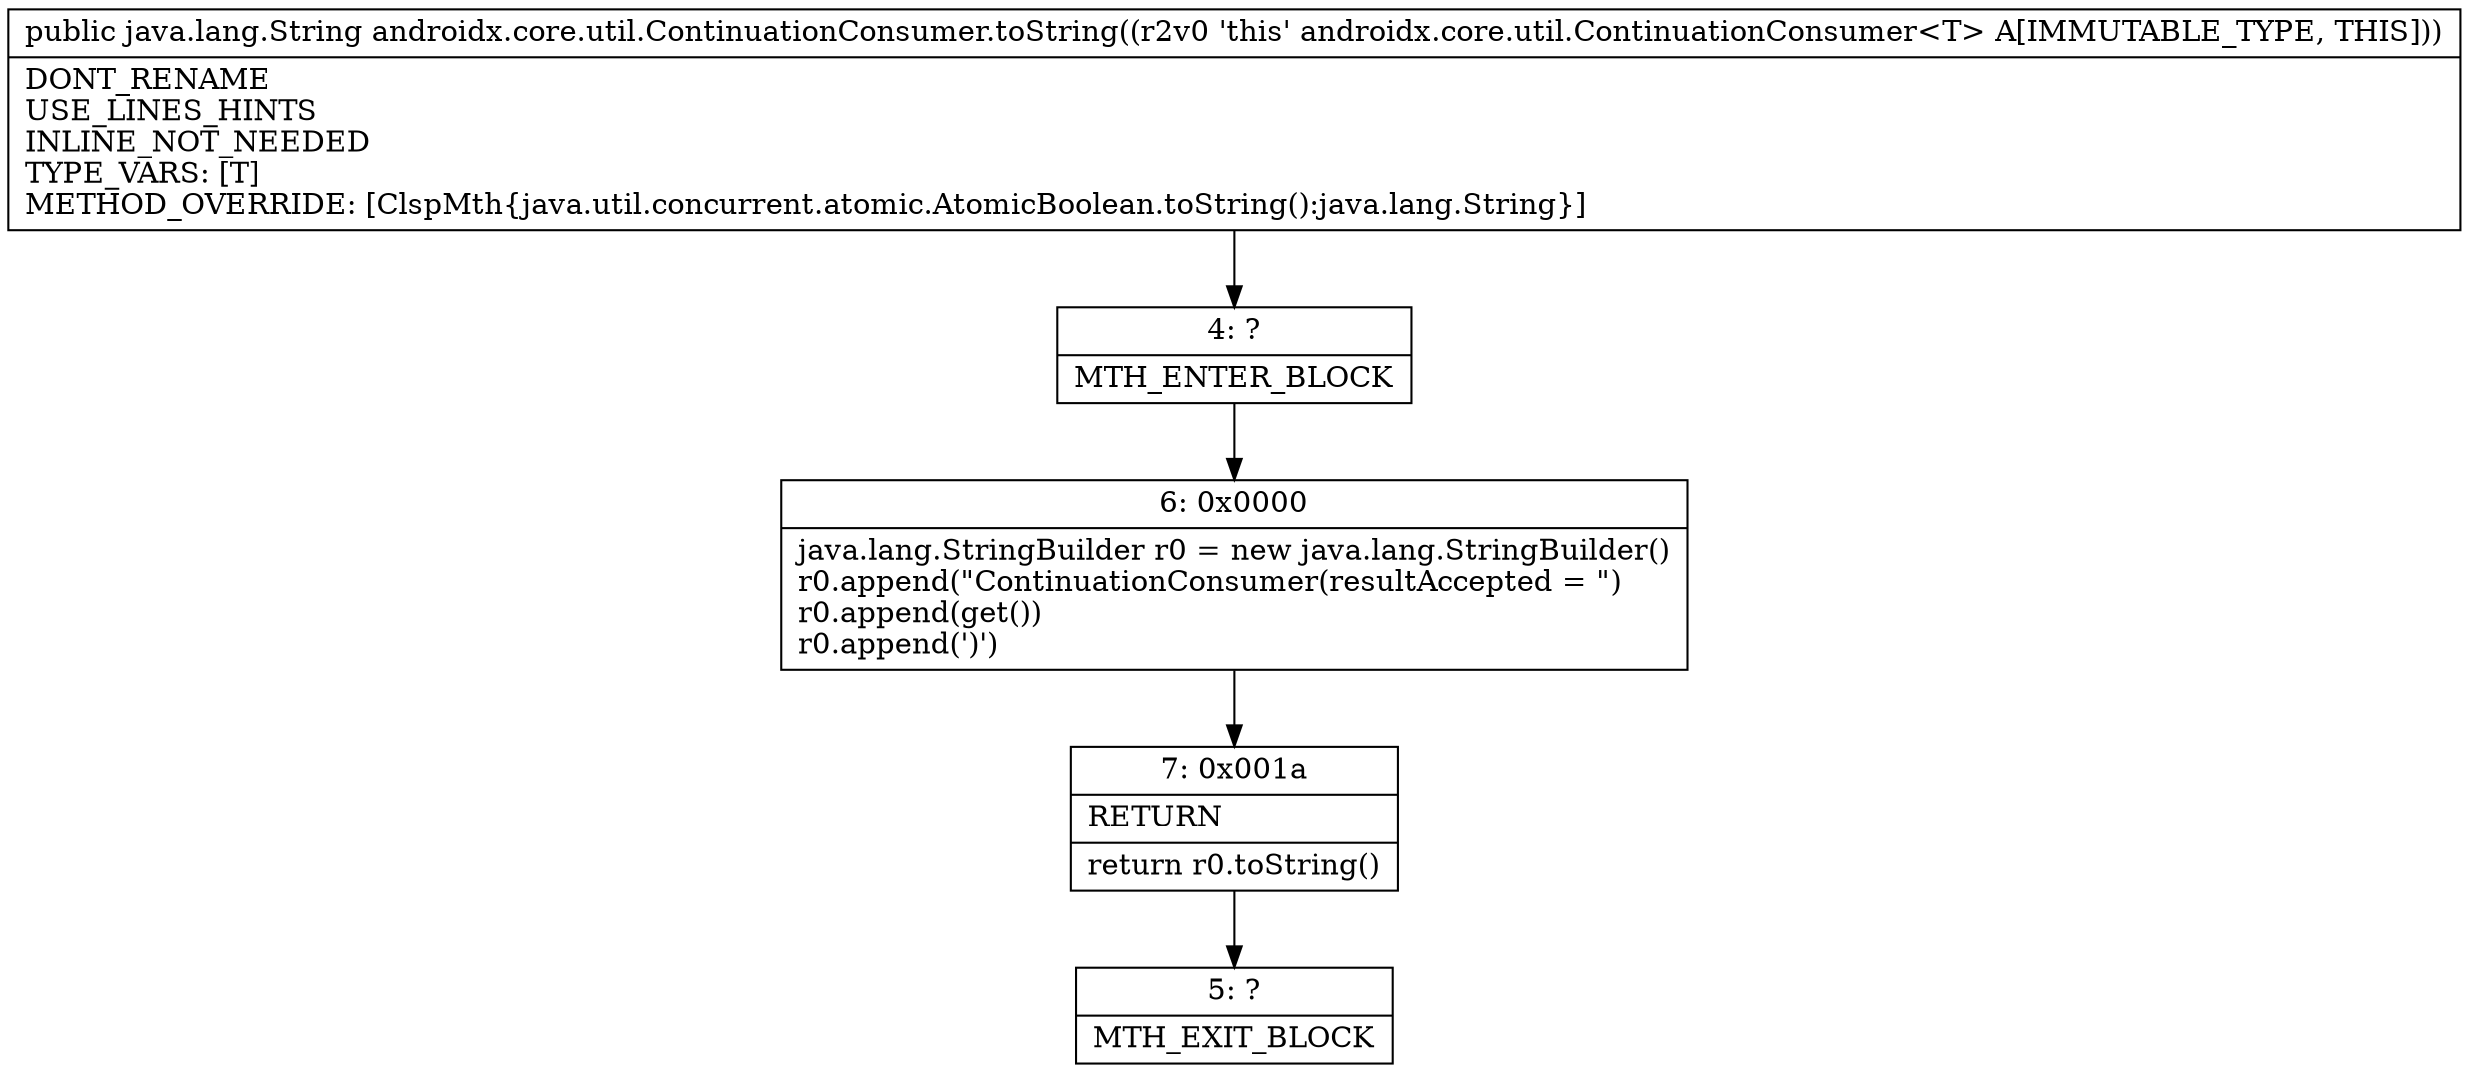 digraph "CFG forandroidx.core.util.ContinuationConsumer.toString()Ljava\/lang\/String;" {
Node_4 [shape=record,label="{4\:\ ?|MTH_ENTER_BLOCK\l}"];
Node_6 [shape=record,label="{6\:\ 0x0000|java.lang.StringBuilder r0 = new java.lang.StringBuilder()\lr0.append(\"ContinuationConsumer(resultAccepted = \")\lr0.append(get())\lr0.append(')')\l}"];
Node_7 [shape=record,label="{7\:\ 0x001a|RETURN\l|return r0.toString()\l}"];
Node_5 [shape=record,label="{5\:\ ?|MTH_EXIT_BLOCK\l}"];
MethodNode[shape=record,label="{public java.lang.String androidx.core.util.ContinuationConsumer.toString((r2v0 'this' androidx.core.util.ContinuationConsumer\<T\> A[IMMUTABLE_TYPE, THIS]))  | DONT_RENAME\lUSE_LINES_HINTS\lINLINE_NOT_NEEDED\lTYPE_VARS: [T]\lMETHOD_OVERRIDE: [ClspMth\{java.util.concurrent.atomic.AtomicBoolean.toString():java.lang.String\}]\l}"];
MethodNode -> Node_4;Node_4 -> Node_6;
Node_6 -> Node_7;
Node_7 -> Node_5;
}

